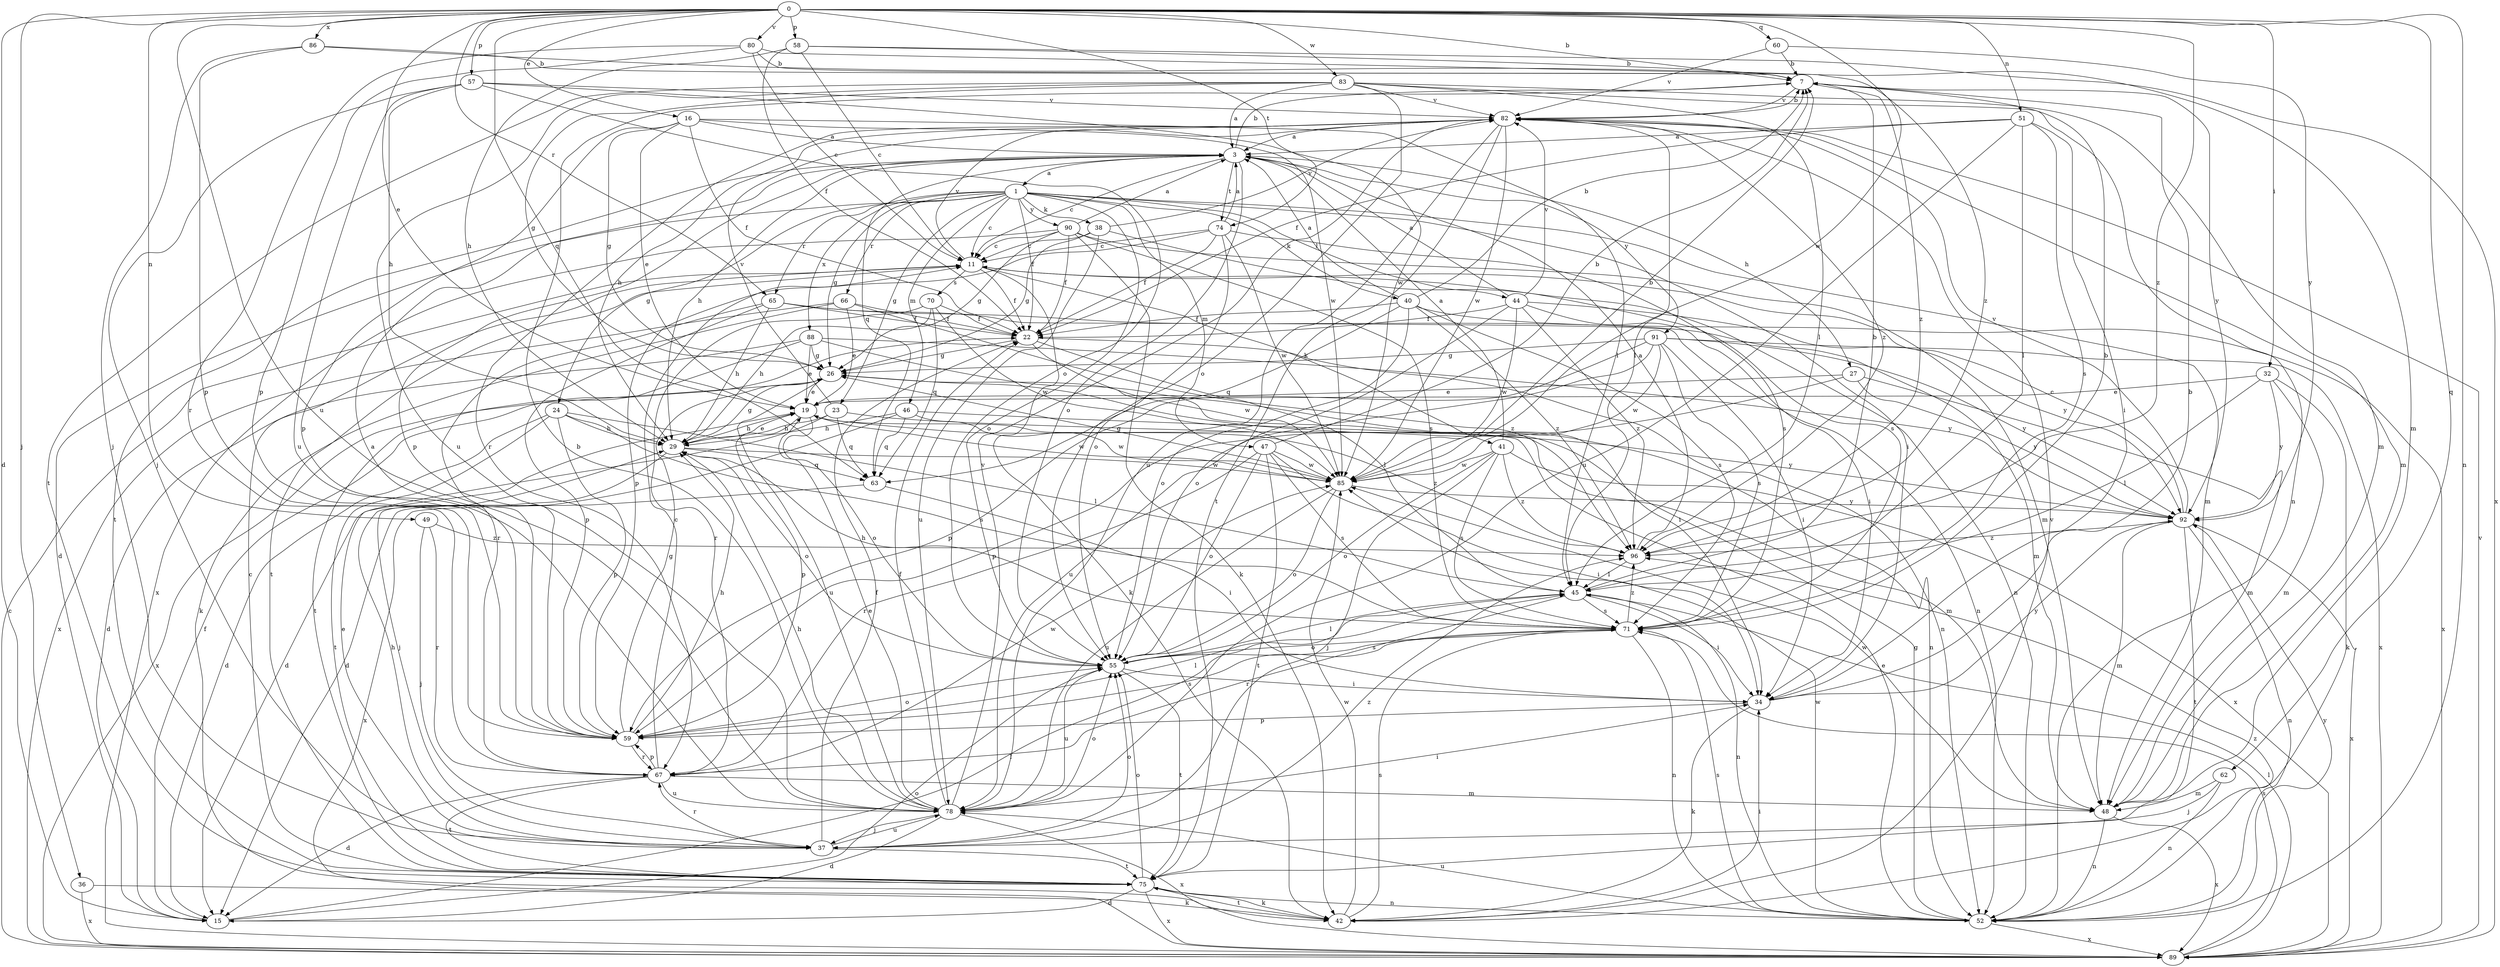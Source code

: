 strict digraph  {
0;
1;
3;
7;
11;
15;
16;
19;
22;
23;
24;
26;
27;
29;
32;
34;
36;
37;
38;
40;
41;
42;
44;
45;
46;
47;
48;
49;
51;
52;
55;
57;
58;
59;
60;
62;
63;
65;
66;
67;
70;
71;
74;
75;
78;
80;
82;
83;
85;
86;
88;
89;
90;
91;
92;
96;
0 -> 7  [label=b];
0 -> 15  [label=d];
0 -> 16  [label=e];
0 -> 19  [label=e];
0 -> 32  [label=i];
0 -> 36  [label=j];
0 -> 49  [label=n];
0 -> 51  [label=n];
0 -> 52  [label=n];
0 -> 57  [label=p];
0 -> 58  [label=p];
0 -> 60  [label=q];
0 -> 62  [label=q];
0 -> 63  [label=q];
0 -> 65  [label=r];
0 -> 74  [label=t];
0 -> 78  [label=u];
0 -> 80  [label=v];
0 -> 83  [label=w];
0 -> 85  [label=w];
0 -> 86  [label=x];
0 -> 96  [label=z];
1 -> 11  [label=c];
1 -> 15  [label=d];
1 -> 22  [label=f];
1 -> 23  [label=g];
1 -> 24  [label=g];
1 -> 26  [label=g];
1 -> 34  [label=i];
1 -> 38  [label=k];
1 -> 40  [label=k];
1 -> 44  [label=l];
1 -> 46  [label=m];
1 -> 47  [label=m];
1 -> 48  [label=m];
1 -> 55  [label=o];
1 -> 65  [label=r];
1 -> 66  [label=r];
1 -> 88  [label=x];
1 -> 90  [label=y];
3 -> 1  [label=a];
3 -> 7  [label=b];
3 -> 11  [label=c];
3 -> 27  [label=h];
3 -> 29  [label=h];
3 -> 55  [label=o];
3 -> 59  [label=p];
3 -> 63  [label=q];
3 -> 74  [label=t];
3 -> 75  [label=t];
3 -> 91  [label=y];
7 -> 82  [label=v];
7 -> 92  [label=y];
7 -> 96  [label=z];
11 -> 22  [label=f];
11 -> 41  [label=k];
11 -> 42  [label=k];
11 -> 52  [label=n];
11 -> 70  [label=s];
11 -> 75  [label=t];
11 -> 82  [label=v];
15 -> 22  [label=f];
15 -> 45  [label=l];
15 -> 55  [label=o];
16 -> 3  [label=a];
16 -> 19  [label=e];
16 -> 22  [label=f];
16 -> 26  [label=g];
16 -> 45  [label=l];
16 -> 59  [label=p];
16 -> 85  [label=w];
19 -> 29  [label=h];
19 -> 55  [label=o];
19 -> 59  [label=p];
19 -> 85  [label=w];
19 -> 96  [label=z];
22 -> 26  [label=g];
22 -> 45  [label=l];
22 -> 52  [label=n];
22 -> 85  [label=w];
23 -> 15  [label=d];
23 -> 29  [label=h];
23 -> 48  [label=m];
23 -> 63  [label=q];
23 -> 82  [label=v];
24 -> 15  [label=d];
24 -> 29  [label=h];
24 -> 45  [label=l];
24 -> 59  [label=p];
24 -> 71  [label=s];
24 -> 75  [label=t];
26 -> 19  [label=e];
26 -> 52  [label=n];
26 -> 78  [label=u];
26 -> 89  [label=x];
27 -> 19  [label=e];
27 -> 48  [label=m];
27 -> 59  [label=p];
27 -> 92  [label=y];
29 -> 19  [label=e];
29 -> 26  [label=g];
29 -> 37  [label=j];
29 -> 55  [label=o];
29 -> 63  [label=q];
29 -> 85  [label=w];
32 -> 19  [label=e];
32 -> 42  [label=k];
32 -> 45  [label=l];
32 -> 48  [label=m];
32 -> 92  [label=y];
34 -> 7  [label=b];
34 -> 42  [label=k];
34 -> 59  [label=p];
34 -> 92  [label=y];
36 -> 42  [label=k];
36 -> 89  [label=x];
37 -> 19  [label=e];
37 -> 22  [label=f];
37 -> 29  [label=h];
37 -> 55  [label=o];
37 -> 67  [label=r];
37 -> 75  [label=t];
37 -> 78  [label=u];
37 -> 96  [label=z];
38 -> 11  [label=c];
38 -> 26  [label=g];
38 -> 71  [label=s];
38 -> 78  [label=u];
38 -> 82  [label=v];
40 -> 3  [label=a];
40 -> 7  [label=b];
40 -> 22  [label=f];
40 -> 55  [label=o];
40 -> 63  [label=q];
40 -> 71  [label=s];
40 -> 89  [label=x];
40 -> 96  [label=z];
41 -> 3  [label=a];
41 -> 37  [label=j];
41 -> 55  [label=o];
41 -> 71  [label=s];
41 -> 85  [label=w];
41 -> 89  [label=x];
41 -> 96  [label=z];
42 -> 34  [label=i];
42 -> 71  [label=s];
42 -> 75  [label=t];
42 -> 82  [label=v];
42 -> 85  [label=w];
44 -> 3  [label=a];
44 -> 22  [label=f];
44 -> 34  [label=i];
44 -> 55  [label=o];
44 -> 82  [label=v];
44 -> 85  [label=w];
44 -> 92  [label=y];
44 -> 96  [label=z];
45 -> 7  [label=b];
45 -> 34  [label=i];
45 -> 52  [label=n];
45 -> 67  [label=r];
45 -> 71  [label=s];
46 -> 15  [label=d];
46 -> 29  [label=h];
46 -> 63  [label=q];
46 -> 85  [label=w];
46 -> 92  [label=y];
47 -> 7  [label=b];
47 -> 34  [label=i];
47 -> 55  [label=o];
47 -> 67  [label=r];
47 -> 71  [label=s];
47 -> 75  [label=t];
47 -> 85  [label=w];
48 -> 52  [label=n];
48 -> 85  [label=w];
48 -> 89  [label=x];
49 -> 37  [label=j];
49 -> 67  [label=r];
49 -> 96  [label=z];
51 -> 3  [label=a];
51 -> 22  [label=f];
51 -> 34  [label=i];
51 -> 45  [label=l];
51 -> 71  [label=s];
51 -> 78  [label=u];
52 -> 19  [label=e];
52 -> 26  [label=g];
52 -> 71  [label=s];
52 -> 78  [label=u];
52 -> 85  [label=w];
52 -> 89  [label=x];
52 -> 92  [label=y];
52 -> 96  [label=z];
55 -> 34  [label=i];
55 -> 45  [label=l];
55 -> 71  [label=s];
55 -> 75  [label=t];
55 -> 78  [label=u];
57 -> 29  [label=h];
57 -> 37  [label=j];
57 -> 55  [label=o];
57 -> 78  [label=u];
57 -> 82  [label=v];
57 -> 85  [label=w];
58 -> 7  [label=b];
58 -> 11  [label=c];
58 -> 22  [label=f];
58 -> 29  [label=h];
58 -> 89  [label=x];
59 -> 3  [label=a];
59 -> 26  [label=g];
59 -> 29  [label=h];
59 -> 45  [label=l];
59 -> 55  [label=o];
59 -> 67  [label=r];
59 -> 71  [label=s];
60 -> 7  [label=b];
60 -> 82  [label=v];
60 -> 92  [label=y];
62 -> 37  [label=j];
62 -> 48  [label=m];
62 -> 52  [label=n];
63 -> 34  [label=i];
63 -> 89  [label=x];
65 -> 22  [label=f];
65 -> 29  [label=h];
65 -> 48  [label=m];
65 -> 52  [label=n];
65 -> 59  [label=p];
65 -> 67  [label=r];
66 -> 19  [label=e];
66 -> 22  [label=f];
66 -> 42  [label=k];
66 -> 89  [label=x];
66 -> 96  [label=z];
67 -> 11  [label=c];
67 -> 15  [label=d];
67 -> 48  [label=m];
67 -> 59  [label=p];
67 -> 75  [label=t];
67 -> 78  [label=u];
67 -> 85  [label=w];
70 -> 22  [label=f];
70 -> 29  [label=h];
70 -> 63  [label=q];
70 -> 67  [label=r];
70 -> 85  [label=w];
71 -> 7  [label=b];
71 -> 29  [label=h];
71 -> 52  [label=n];
71 -> 55  [label=o];
71 -> 96  [label=z];
74 -> 3  [label=a];
74 -> 11  [label=c];
74 -> 22  [label=f];
74 -> 55  [label=o];
74 -> 59  [label=p];
74 -> 71  [label=s];
74 -> 85  [label=w];
75 -> 11  [label=c];
75 -> 15  [label=d];
75 -> 42  [label=k];
75 -> 52  [label=n];
75 -> 55  [label=o];
75 -> 89  [label=x];
78 -> 7  [label=b];
78 -> 15  [label=d];
78 -> 19  [label=e];
78 -> 22  [label=f];
78 -> 29  [label=h];
78 -> 34  [label=i];
78 -> 37  [label=j];
78 -> 55  [label=o];
78 -> 82  [label=v];
78 -> 89  [label=x];
80 -> 7  [label=b];
80 -> 11  [label=c];
80 -> 59  [label=p];
80 -> 67  [label=r];
80 -> 96  [label=z];
82 -> 3  [label=a];
82 -> 7  [label=b];
82 -> 29  [label=h];
82 -> 45  [label=l];
82 -> 48  [label=m];
82 -> 67  [label=r];
82 -> 75  [label=t];
82 -> 78  [label=u];
82 -> 85  [label=w];
82 -> 96  [label=z];
83 -> 3  [label=a];
83 -> 26  [label=g];
83 -> 45  [label=l];
83 -> 48  [label=m];
83 -> 52  [label=n];
83 -> 55  [label=o];
83 -> 75  [label=t];
83 -> 78  [label=u];
83 -> 82  [label=v];
85 -> 7  [label=b];
85 -> 26  [label=g];
85 -> 55  [label=o];
85 -> 78  [label=u];
85 -> 92  [label=y];
86 -> 7  [label=b];
86 -> 37  [label=j];
86 -> 48  [label=m];
86 -> 59  [label=p];
88 -> 15  [label=d];
88 -> 19  [label=e];
88 -> 26  [label=g];
88 -> 34  [label=i];
88 -> 75  [label=t];
88 -> 92  [label=y];
89 -> 11  [label=c];
89 -> 45  [label=l];
89 -> 71  [label=s];
89 -> 82  [label=v];
90 -> 3  [label=a];
90 -> 11  [label=c];
90 -> 22  [label=f];
90 -> 26  [label=g];
90 -> 42  [label=k];
90 -> 48  [label=m];
90 -> 71  [label=s];
90 -> 89  [label=x];
91 -> 26  [label=g];
91 -> 34  [label=i];
91 -> 59  [label=p];
91 -> 71  [label=s];
91 -> 78  [label=u];
91 -> 85  [label=w];
91 -> 89  [label=x];
91 -> 92  [label=y];
92 -> 11  [label=c];
92 -> 48  [label=m];
92 -> 52  [label=n];
92 -> 75  [label=t];
92 -> 82  [label=v];
92 -> 89  [label=x];
92 -> 96  [label=z];
96 -> 3  [label=a];
96 -> 45  [label=l];
}
